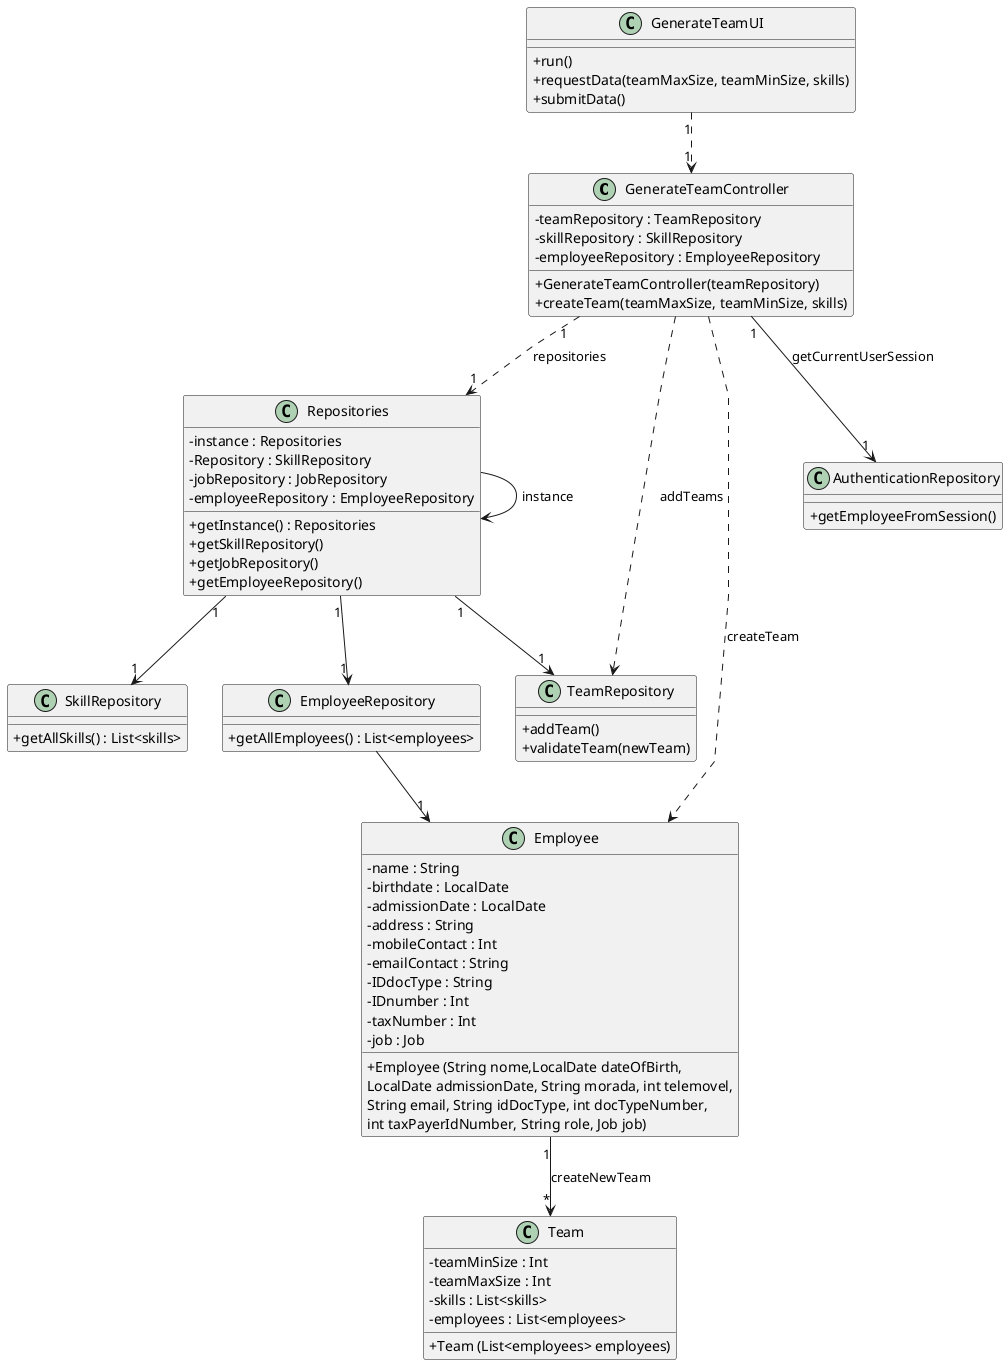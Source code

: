 @startuml
'skinparam monochrome true
skinparam packageStyle rectangle
skinparam shadowing false
skinparam linetype polyline
'skinparam linetype orto

skinparam classAttributeIconSize 0

'left to right direction

class GenerateTeamController {
    -teamRepository : TeamRepository
    -skillRepository : SkillRepository
    -employeeRepository : EmployeeRepository
    + GenerateTeamController(teamRepository)
    + createTeam(teamMaxSize, teamMinSize, skills)

}


class GenerateTeamUI {
    +run()
    +requestData(teamMaxSize, teamMinSize, skills)
    +submitData()
}


class Employee{
    -name : String
    -birthdate : LocalDate
    -admissionDate : LocalDate
    -address : String
    -mobileContact : Int
    -emailContact : String
    -IDdocType : String
    -IDnumber : Int
    -taxNumber : Int
    -job : Job

    +Employee (String nome,LocalDate dateOfBirth,\nLocalDate admissionDate, String morada, int telemovel,\nString email, String idDocType, int docTypeNumber,\nint taxPayerIdNumber, String role, Job job)
}

class Repositories{
    - instance : Repositories
    - Repository : SkillRepository
    - jobRepository : JobRepository
    - employeeRepository : EmployeeRepository


    + getInstance() : Repositories
    + getSkillRepository()
    + getJobRepository()
    + getEmployeeRepository()
}

class SkillRepository{
    + getAllSkills() : List<skills>
}

class EmployeeRepository{
    + getAllEmployees() : List<employees>
}

class TeamRepository{
    + addTeam()
    + validateTeam(newTeam)
}

class AuthenticationRepository{
    + getEmployeeFromSession()
}

class Team{
    -teamMinSize : Int
    -teamMaxSize : Int
    -skills : List<skills>
    -employees : List<employees>
    +Team (List<employees> employees)
}

EmployeeRepository --> "1" Employee

GenerateTeamUI "1" ..> "1" GenerateTeamController

Repositories -> Repositories : instance
Repositories "1" --> "1" SkillRepository
Repositories "1" --> "1" EmployeeRepository
Repositories "1" --> "1" TeamRepository

Employee "1" --> "*" Team : createNewTeam

GenerateTeamController ..> TeamRepository: addTeams
GenerateTeamController "1" ..> "1" Repositories : repositories
GenerateTeamController ..> Employee : createTeam
GenerateTeamController "1" --> "1" AuthenticationRepository : getCurrentUserSession

@enduml